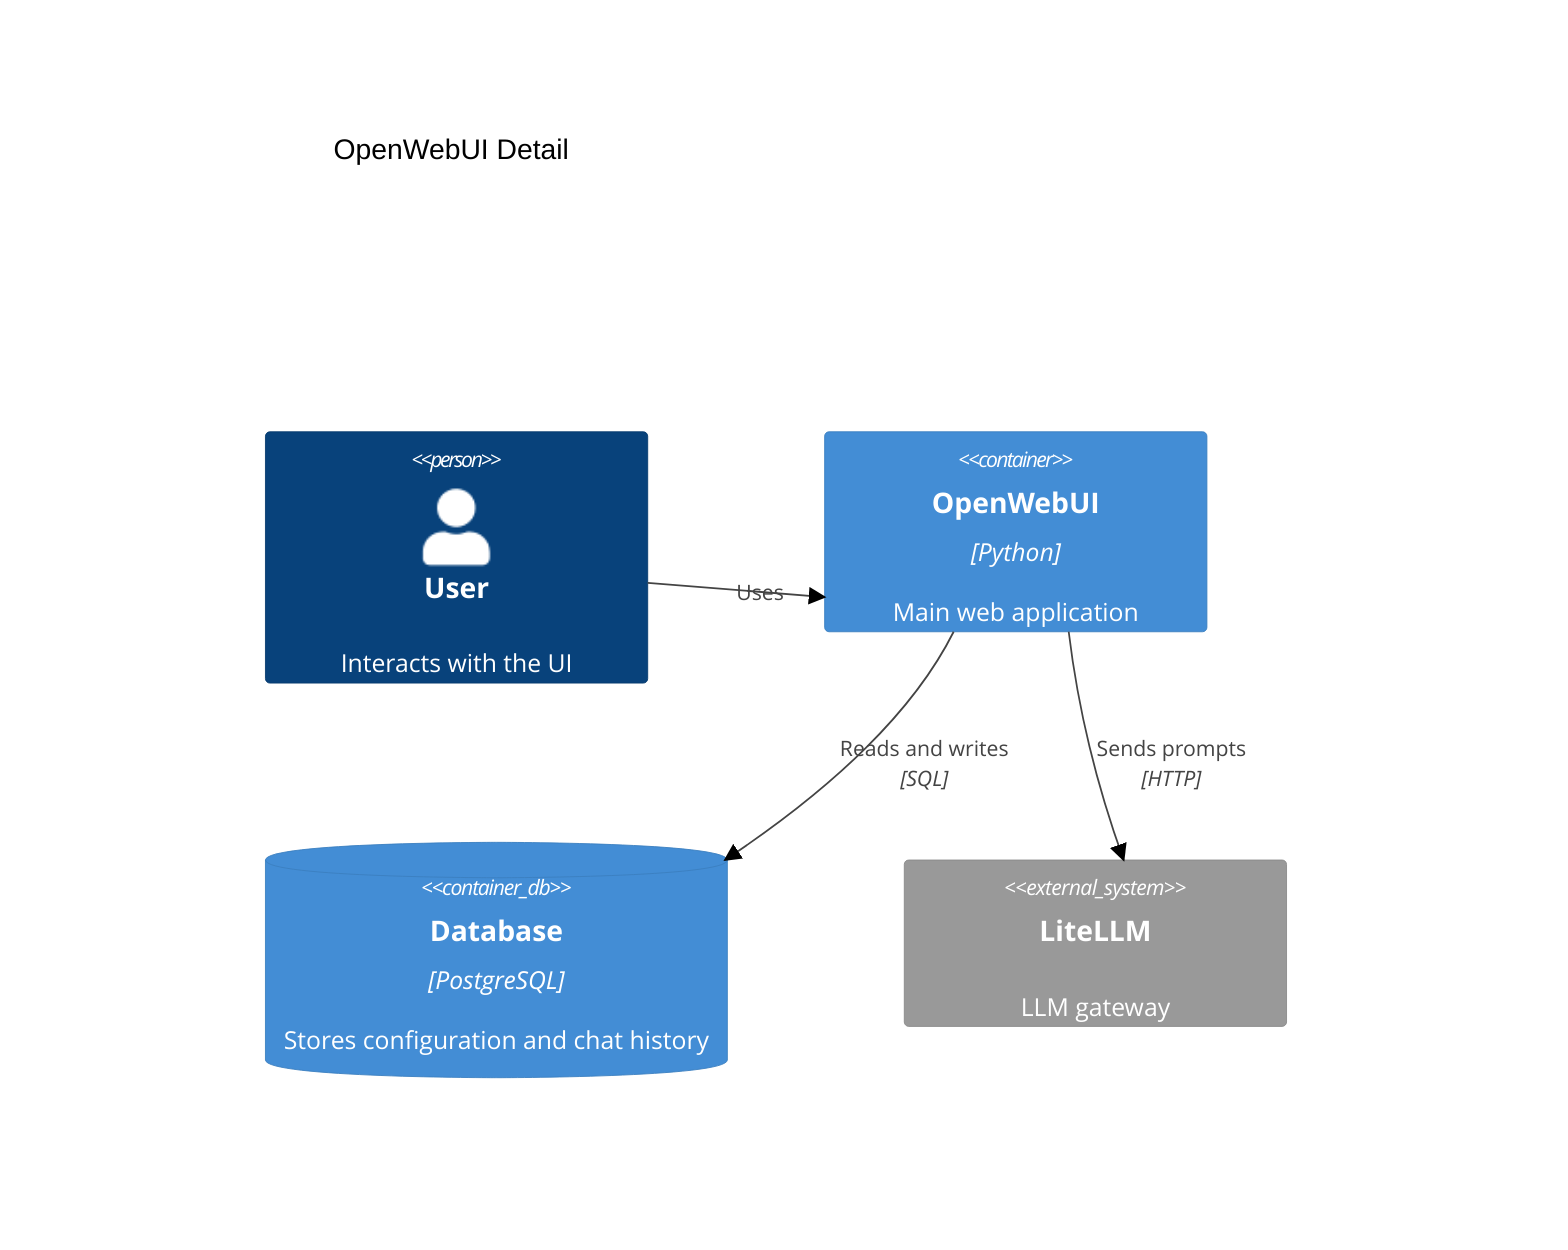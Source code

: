 %%{init: { 'theme': 'neutral' } }%%
C4Container
    title OpenWebUI Detail
    Person(user, "User", "Interacts with the UI")
    Container(web, "OpenWebUI", "Python", "Main web application")
    ContainerDb(db, "Database", "PostgreSQL", "Stores configuration and chat history")
    System_Ext(litellm, "LiteLLM", "LLM gateway")
    Rel(user, web, "Uses")
    Rel(web, db, "Reads and writes", "SQL")
    Rel(web, litellm, "Sends prompts", "HTTP")
